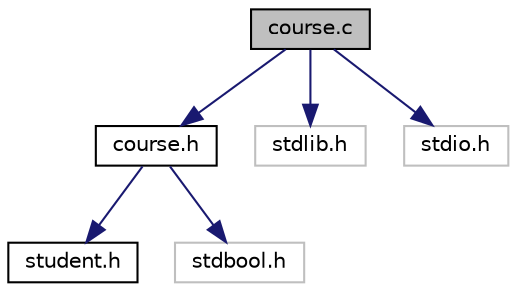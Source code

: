 digraph "course.c"
{
 // LATEX_PDF_SIZE
  edge [fontname="Helvetica",fontsize="10",labelfontname="Helvetica",labelfontsize="10"];
  node [fontname="Helvetica",fontsize="10",shape=record];
  Node1 [label="course.c",height=0.2,width=0.4,color="black", fillcolor="grey75", style="filled", fontcolor="black",tooltip="This file provides us functions to Enroll Students in courses, print courses, get student with the hi..."];
  Node1 -> Node2 [color="midnightblue",fontsize="10",style="solid"];
  Node2 [label="course.h",height=0.2,width=0.4,color="black", fillcolor="white", style="filled",URL="$course_8h.html",tooltip="Header file for course.c containing the function prototypes and struct definations."];
  Node2 -> Node3 [color="midnightblue",fontsize="10",style="solid"];
  Node3 [label="student.h",height=0.2,width=0.4,color="black", fillcolor="white", style="filled",URL="$student_8h.html",tooltip="Header file for student.c containing the function prototypes and struct definations."];
  Node2 -> Node4 [color="midnightblue",fontsize="10",style="solid"];
  Node4 [label="stdbool.h",height=0.2,width=0.4,color="grey75", fillcolor="white", style="filled",tooltip=" "];
  Node1 -> Node5 [color="midnightblue",fontsize="10",style="solid"];
  Node5 [label="stdlib.h",height=0.2,width=0.4,color="grey75", fillcolor="white", style="filled",tooltip=" "];
  Node1 -> Node6 [color="midnightblue",fontsize="10",style="solid"];
  Node6 [label="stdio.h",height=0.2,width=0.4,color="grey75", fillcolor="white", style="filled",tooltip=" "];
}
